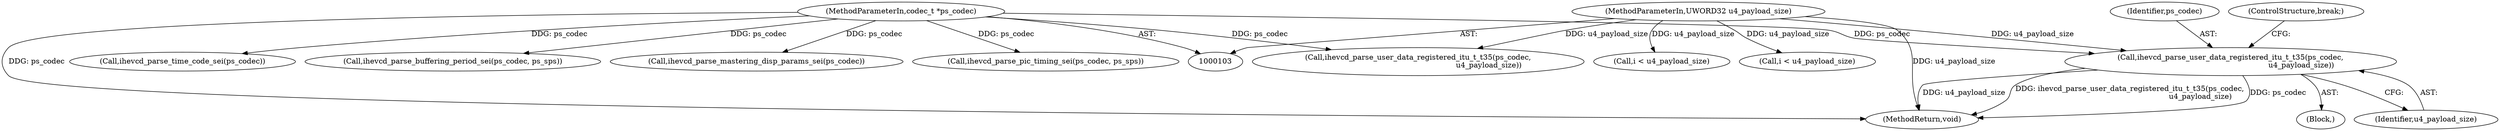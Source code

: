 digraph "1_Android_9f0fb67540d2259e4930d9bd5f1a1a6fb95af862@del" {
"1000220" [label="(Call,ihevcd_parse_user_data_registered_itu_t_t35(ps_codec,\n                                                            u4_payload_size))"];
"1000104" [label="(MethodParameterIn,codec_t *ps_codec)"];
"1000106" [label="(MethodParameterIn,UWORD32 u4_payload_size)"];
"1000209" [label="(Call,ihevcd_parse_mastering_disp_params_sei(ps_codec))"];
"1000104" [label="(MethodParameterIn,codec_t *ps_codec)"];
"1000261" [label="(Call,i < u4_payload_size)"];
"1000229" [label="(Call,i < u4_payload_size)"];
"1000221" [label="(Identifier,ps_codec)"];
"1000106" [label="(MethodParameterIn,UWORD32 u4_payload_size)"];
"1000222" [label="(Identifier,u4_payload_size)"];
"1000252" [label="(Call,ihevcd_parse_user_data_registered_itu_t_t35(ps_codec,\n                                                            u4_payload_size))"];
"1000223" [label="(ControlStructure,break;)"];
"1000186" [label="(Call,ihevcd_parse_pic_timing_sei(ps_codec, ps_sps))"];
"1000352" [label="(MethodReturn,void)"];
"1000198" [label="(Call,ihevcd_parse_time_code_sei(ps_codec))"];
"1000174" [label="(Call,ihevcd_parse_buffering_period_sei(ps_codec, ps_sps))"];
"1000165" [label="(Block,)"];
"1000220" [label="(Call,ihevcd_parse_user_data_registered_itu_t_t35(ps_codec,\n                                                            u4_payload_size))"];
"1000220" -> "1000165"  [label="AST: "];
"1000220" -> "1000222"  [label="CFG: "];
"1000221" -> "1000220"  [label="AST: "];
"1000222" -> "1000220"  [label="AST: "];
"1000223" -> "1000220"  [label="CFG: "];
"1000220" -> "1000352"  [label="DDG: ps_codec"];
"1000220" -> "1000352"  [label="DDG: u4_payload_size"];
"1000220" -> "1000352"  [label="DDG: ihevcd_parse_user_data_registered_itu_t_t35(ps_codec,\n                                                            u4_payload_size)"];
"1000104" -> "1000220"  [label="DDG: ps_codec"];
"1000106" -> "1000220"  [label="DDG: u4_payload_size"];
"1000104" -> "1000103"  [label="AST: "];
"1000104" -> "1000352"  [label="DDG: ps_codec"];
"1000104" -> "1000174"  [label="DDG: ps_codec"];
"1000104" -> "1000186"  [label="DDG: ps_codec"];
"1000104" -> "1000198"  [label="DDG: ps_codec"];
"1000104" -> "1000209"  [label="DDG: ps_codec"];
"1000104" -> "1000252"  [label="DDG: ps_codec"];
"1000106" -> "1000103"  [label="AST: "];
"1000106" -> "1000352"  [label="DDG: u4_payload_size"];
"1000106" -> "1000229"  [label="DDG: u4_payload_size"];
"1000106" -> "1000252"  [label="DDG: u4_payload_size"];
"1000106" -> "1000261"  [label="DDG: u4_payload_size"];
}
